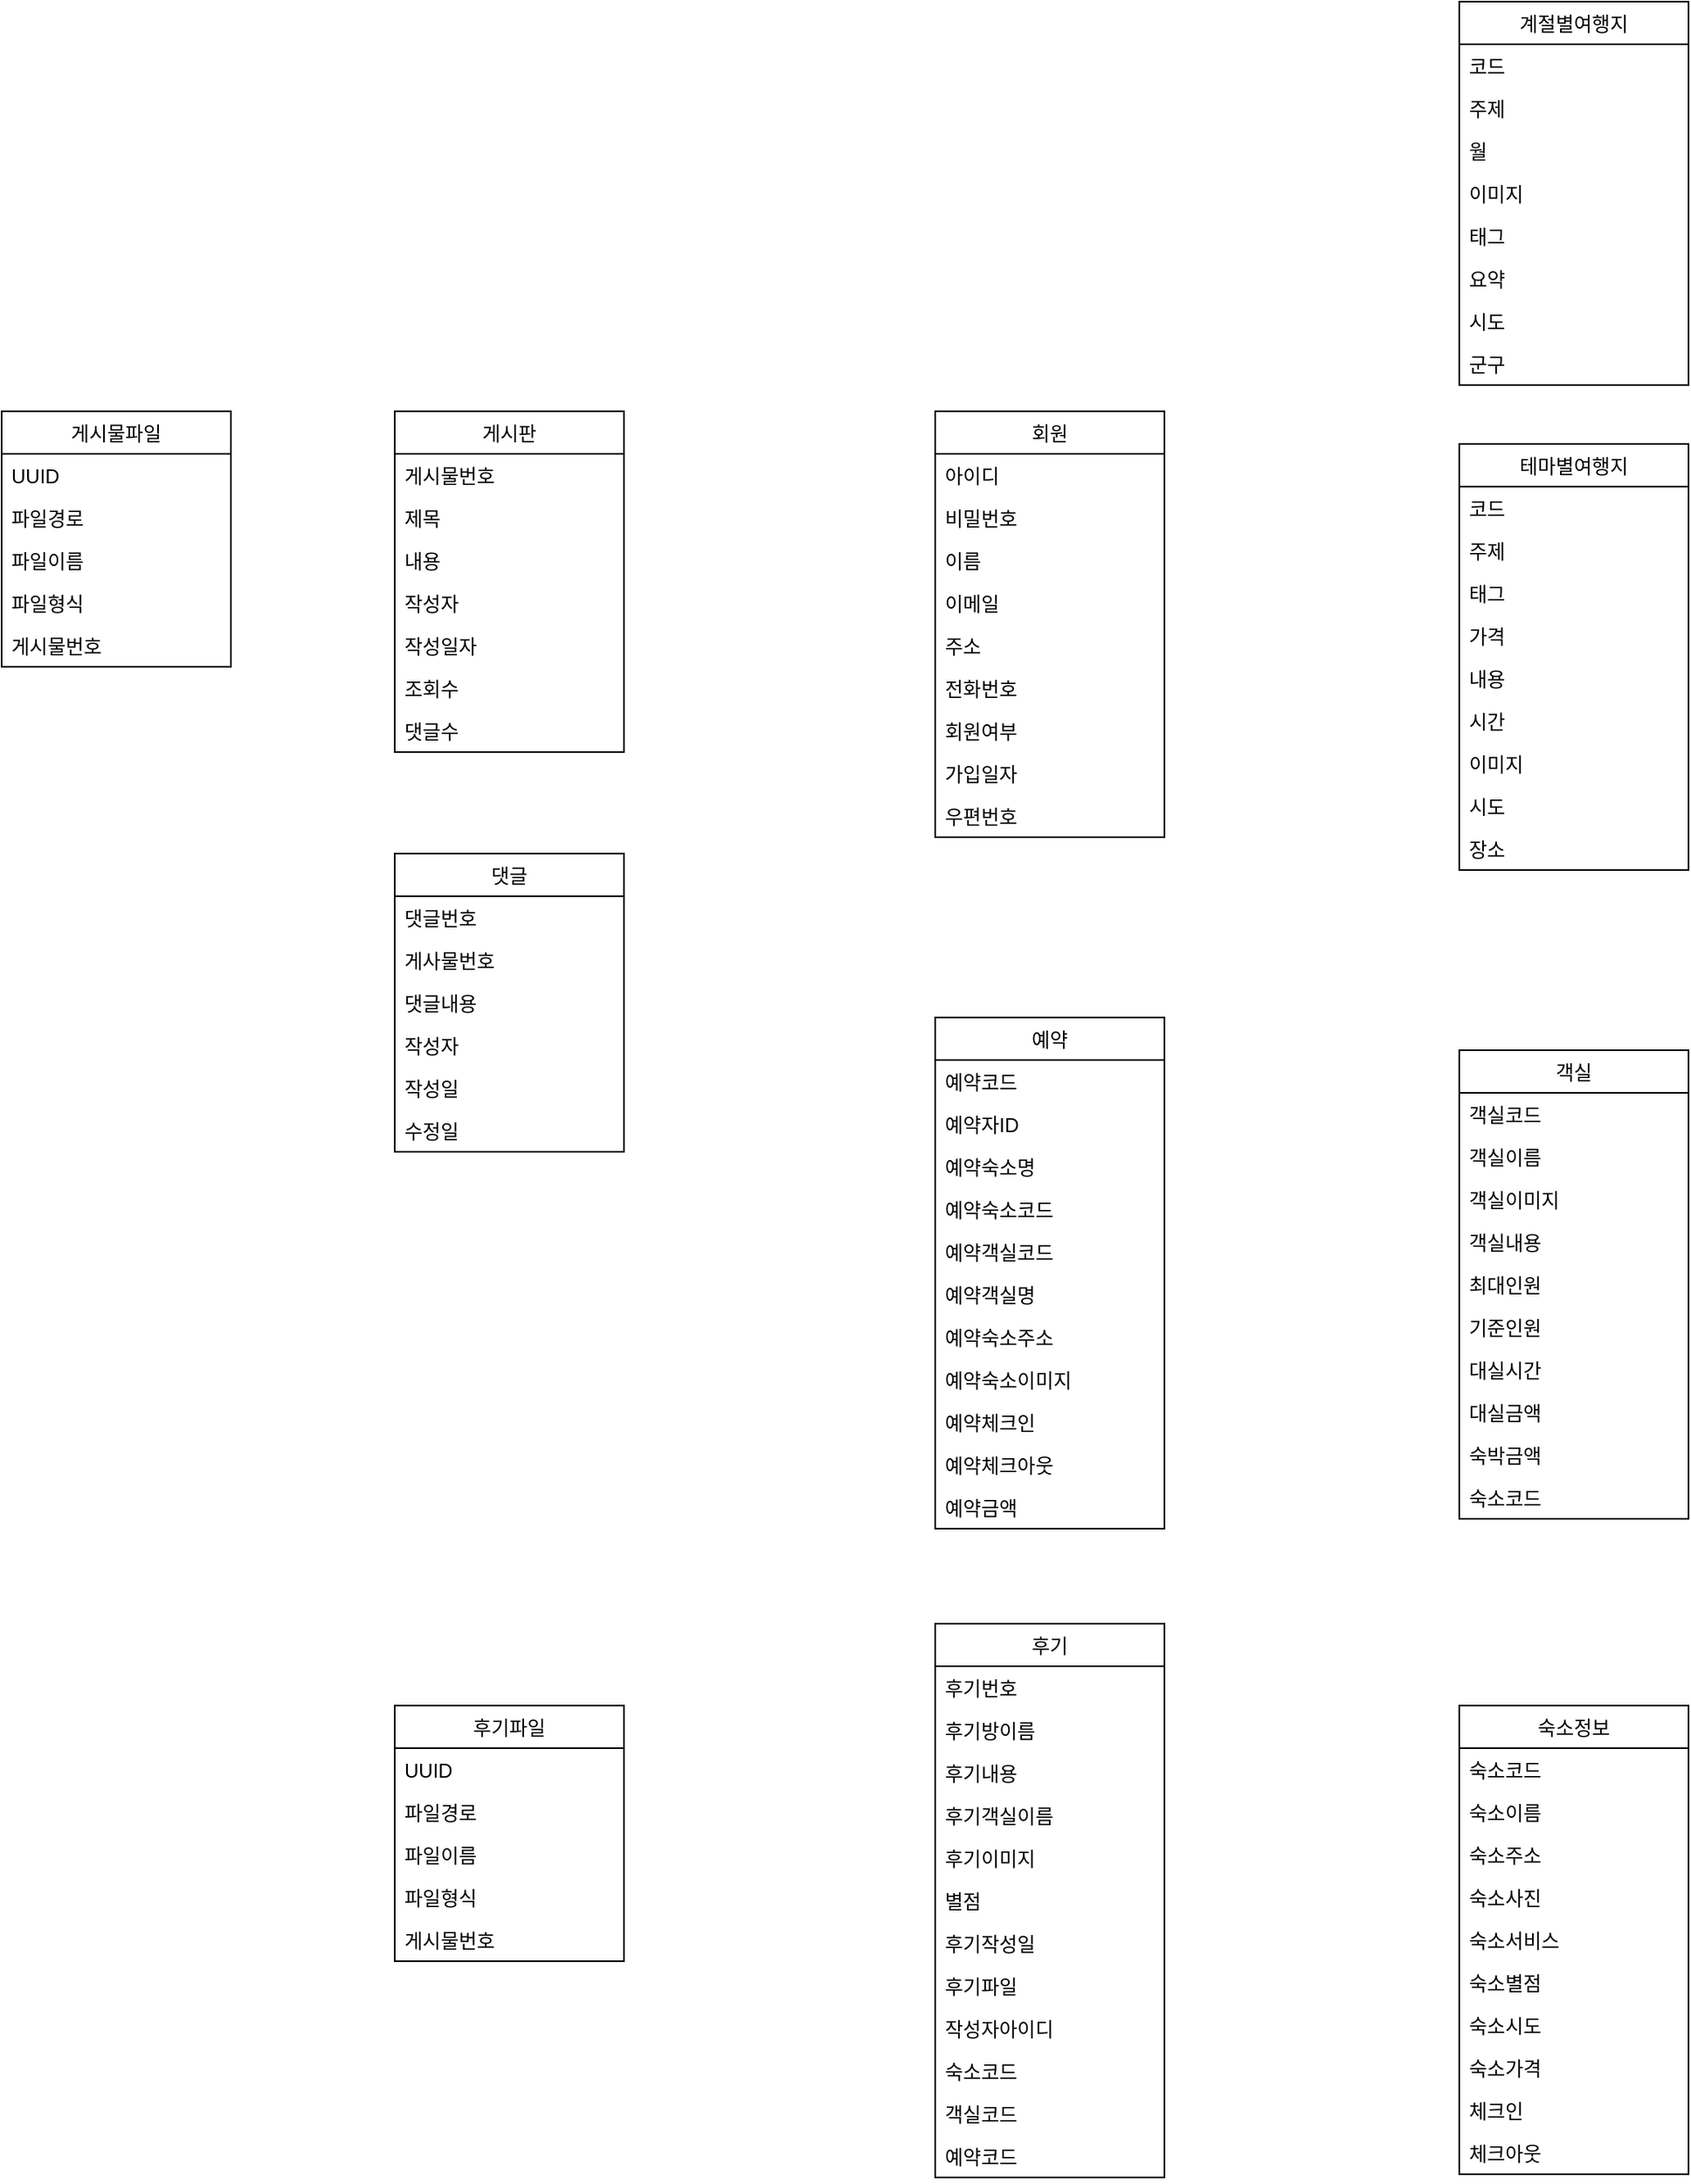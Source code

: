 <mxfile version="14.8.0" type="github">
  <diagram id="C5RBs43oDa-KdzZeNtuy" name="Page-1">
    <mxGraphModel dx="3382" dy="1028" grid="1" gridSize="10" guides="1" tooltips="1" connect="1" arrows="1" fold="1" page="1" pageScale="1" pageWidth="827" pageHeight="1169" math="0" shadow="0">
      <root>
        <mxCell id="WIyWlLk6GJQsqaUBKTNV-0" />
        <mxCell id="WIyWlLk6GJQsqaUBKTNV-1" parent="WIyWlLk6GJQsqaUBKTNV-0" />
        <mxCell id="mSCB-tUNkH2h-TLTgdOb-4" value="회원" style="swimlane;fontStyle=0;childLayout=stackLayout;horizontal=1;startSize=26;horizontalStack=0;resizeParent=1;resizeParentMax=0;resizeLast=0;collapsible=1;marginBottom=0;" vertex="1" parent="WIyWlLk6GJQsqaUBKTNV-1">
          <mxGeometry x="330" y="260" width="140" height="260" as="geometry" />
        </mxCell>
        <mxCell id="mSCB-tUNkH2h-TLTgdOb-6" value="아이디" style="text;strokeColor=none;fillColor=none;align=left;verticalAlign=top;spacingLeft=4;spacingRight=4;overflow=hidden;rotatable=0;points=[[0,0.5],[1,0.5]];portConstraint=eastwest;" vertex="1" parent="mSCB-tUNkH2h-TLTgdOb-4">
          <mxGeometry y="26" width="140" height="26" as="geometry" />
        </mxCell>
        <mxCell id="mSCB-tUNkH2h-TLTgdOb-7" value="비밀번호" style="text;strokeColor=none;fillColor=none;align=left;verticalAlign=top;spacingLeft=4;spacingRight=4;overflow=hidden;rotatable=0;points=[[0,0.5],[1,0.5]];portConstraint=eastwest;" vertex="1" parent="mSCB-tUNkH2h-TLTgdOb-4">
          <mxGeometry y="52" width="140" height="26" as="geometry" />
        </mxCell>
        <mxCell id="mSCB-tUNkH2h-TLTgdOb-8" value="이름" style="text;strokeColor=none;fillColor=none;align=left;verticalAlign=top;spacingLeft=4;spacingRight=4;overflow=hidden;rotatable=0;points=[[0,0.5],[1,0.5]];portConstraint=eastwest;" vertex="1" parent="mSCB-tUNkH2h-TLTgdOb-4">
          <mxGeometry y="78" width="140" height="26" as="geometry" />
        </mxCell>
        <mxCell id="mSCB-tUNkH2h-TLTgdOb-9" value="이메일" style="text;strokeColor=none;fillColor=none;align=left;verticalAlign=top;spacingLeft=4;spacingRight=4;overflow=hidden;rotatable=0;points=[[0,0.5],[1,0.5]];portConstraint=eastwest;" vertex="1" parent="mSCB-tUNkH2h-TLTgdOb-4">
          <mxGeometry y="104" width="140" height="26" as="geometry" />
        </mxCell>
        <mxCell id="mSCB-tUNkH2h-TLTgdOb-10" value="주소" style="text;strokeColor=none;fillColor=none;align=left;verticalAlign=top;spacingLeft=4;spacingRight=4;overflow=hidden;rotatable=0;points=[[0,0.5],[1,0.5]];portConstraint=eastwest;" vertex="1" parent="mSCB-tUNkH2h-TLTgdOb-4">
          <mxGeometry y="130" width="140" height="26" as="geometry" />
        </mxCell>
        <mxCell id="mSCB-tUNkH2h-TLTgdOb-11" value="전화번호" style="text;strokeColor=none;fillColor=none;align=left;verticalAlign=top;spacingLeft=4;spacingRight=4;overflow=hidden;rotatable=0;points=[[0,0.5],[1,0.5]];portConstraint=eastwest;" vertex="1" parent="mSCB-tUNkH2h-TLTgdOb-4">
          <mxGeometry y="156" width="140" height="26" as="geometry" />
        </mxCell>
        <mxCell id="mSCB-tUNkH2h-TLTgdOb-12" value="회원여부" style="text;strokeColor=none;fillColor=none;align=left;verticalAlign=top;spacingLeft=4;spacingRight=4;overflow=hidden;rotatable=0;points=[[0,0.5],[1,0.5]];portConstraint=eastwest;" vertex="1" parent="mSCB-tUNkH2h-TLTgdOb-4">
          <mxGeometry y="182" width="140" height="26" as="geometry" />
        </mxCell>
        <mxCell id="mSCB-tUNkH2h-TLTgdOb-13" value="가입일자" style="text;strokeColor=none;fillColor=none;align=left;verticalAlign=top;spacingLeft=4;spacingRight=4;overflow=hidden;rotatable=0;points=[[0,0.5],[1,0.5]];portConstraint=eastwest;" vertex="1" parent="mSCB-tUNkH2h-TLTgdOb-4">
          <mxGeometry y="208" width="140" height="26" as="geometry" />
        </mxCell>
        <mxCell id="mSCB-tUNkH2h-TLTgdOb-14" value="우편번호" style="text;strokeColor=none;fillColor=none;align=left;verticalAlign=top;spacingLeft=4;spacingRight=4;overflow=hidden;rotatable=0;points=[[0,0.5],[1,0.5]];portConstraint=eastwest;" vertex="1" parent="mSCB-tUNkH2h-TLTgdOb-4">
          <mxGeometry y="234" width="140" height="26" as="geometry" />
        </mxCell>
        <mxCell id="mSCB-tUNkH2h-TLTgdOb-15" value="예약" style="swimlane;fontStyle=0;childLayout=stackLayout;horizontal=1;startSize=26;horizontalStack=0;resizeParent=1;resizeParentMax=0;resizeLast=0;collapsible=1;marginBottom=0;" vertex="1" parent="WIyWlLk6GJQsqaUBKTNV-1">
          <mxGeometry x="330" y="630" width="140" height="312" as="geometry" />
        </mxCell>
        <mxCell id="mSCB-tUNkH2h-TLTgdOb-16" value="예약코드" style="text;strokeColor=none;fillColor=none;align=left;verticalAlign=top;spacingLeft=4;spacingRight=4;overflow=hidden;rotatable=0;points=[[0,0.5],[1,0.5]];portConstraint=eastwest;" vertex="1" parent="mSCB-tUNkH2h-TLTgdOb-15">
          <mxGeometry y="26" width="140" height="26" as="geometry" />
        </mxCell>
        <mxCell id="mSCB-tUNkH2h-TLTgdOb-17" value="예약자ID" style="text;strokeColor=none;fillColor=none;align=left;verticalAlign=top;spacingLeft=4;spacingRight=4;overflow=hidden;rotatable=0;points=[[0,0.5],[1,0.5]];portConstraint=eastwest;" vertex="1" parent="mSCB-tUNkH2h-TLTgdOb-15">
          <mxGeometry y="52" width="140" height="26" as="geometry" />
        </mxCell>
        <mxCell id="mSCB-tUNkH2h-TLTgdOb-18" value="예약숙소명" style="text;strokeColor=none;fillColor=none;align=left;verticalAlign=top;spacingLeft=4;spacingRight=4;overflow=hidden;rotatable=0;points=[[0,0.5],[1,0.5]];portConstraint=eastwest;" vertex="1" parent="mSCB-tUNkH2h-TLTgdOb-15">
          <mxGeometry y="78" width="140" height="26" as="geometry" />
        </mxCell>
        <mxCell id="mSCB-tUNkH2h-TLTgdOb-19" value="예약숙소코드" style="text;strokeColor=none;fillColor=none;align=left;verticalAlign=top;spacingLeft=4;spacingRight=4;overflow=hidden;rotatable=0;points=[[0,0.5],[1,0.5]];portConstraint=eastwest;" vertex="1" parent="mSCB-tUNkH2h-TLTgdOb-15">
          <mxGeometry y="104" width="140" height="26" as="geometry" />
        </mxCell>
        <mxCell id="mSCB-tUNkH2h-TLTgdOb-20" value="예약객실코드" style="text;strokeColor=none;fillColor=none;align=left;verticalAlign=top;spacingLeft=4;spacingRight=4;overflow=hidden;rotatable=0;points=[[0,0.5],[1,0.5]];portConstraint=eastwest;" vertex="1" parent="mSCB-tUNkH2h-TLTgdOb-15">
          <mxGeometry y="130" width="140" height="26" as="geometry" />
        </mxCell>
        <mxCell id="mSCB-tUNkH2h-TLTgdOb-21" value="예약객실명" style="text;strokeColor=none;fillColor=none;align=left;verticalAlign=top;spacingLeft=4;spacingRight=4;overflow=hidden;rotatable=0;points=[[0,0.5],[1,0.5]];portConstraint=eastwest;" vertex="1" parent="mSCB-tUNkH2h-TLTgdOb-15">
          <mxGeometry y="156" width="140" height="26" as="geometry" />
        </mxCell>
        <mxCell id="mSCB-tUNkH2h-TLTgdOb-22" value="예약숙소주소" style="text;strokeColor=none;fillColor=none;align=left;verticalAlign=top;spacingLeft=4;spacingRight=4;overflow=hidden;rotatable=0;points=[[0,0.5],[1,0.5]];portConstraint=eastwest;" vertex="1" parent="mSCB-tUNkH2h-TLTgdOb-15">
          <mxGeometry y="182" width="140" height="26" as="geometry" />
        </mxCell>
        <mxCell id="mSCB-tUNkH2h-TLTgdOb-23" value="예약숙소이미지" style="text;strokeColor=none;fillColor=none;align=left;verticalAlign=top;spacingLeft=4;spacingRight=4;overflow=hidden;rotatable=0;points=[[0,0.5],[1,0.5]];portConstraint=eastwest;" vertex="1" parent="mSCB-tUNkH2h-TLTgdOb-15">
          <mxGeometry y="208" width="140" height="26" as="geometry" />
        </mxCell>
        <mxCell id="mSCB-tUNkH2h-TLTgdOb-24" value="예약체크인" style="text;strokeColor=none;fillColor=none;align=left;verticalAlign=top;spacingLeft=4;spacingRight=4;overflow=hidden;rotatable=0;points=[[0,0.5],[1,0.5]];portConstraint=eastwest;" vertex="1" parent="mSCB-tUNkH2h-TLTgdOb-15">
          <mxGeometry y="234" width="140" height="26" as="geometry" />
        </mxCell>
        <mxCell id="mSCB-tUNkH2h-TLTgdOb-25" value="예약체크아웃" style="text;strokeColor=none;fillColor=none;align=left;verticalAlign=top;spacingLeft=4;spacingRight=4;overflow=hidden;rotatable=0;points=[[0,0.5],[1,0.5]];portConstraint=eastwest;" vertex="1" parent="mSCB-tUNkH2h-TLTgdOb-15">
          <mxGeometry y="260" width="140" height="26" as="geometry" />
        </mxCell>
        <mxCell id="mSCB-tUNkH2h-TLTgdOb-26" value="예약금액" style="text;strokeColor=none;fillColor=none;align=left;verticalAlign=top;spacingLeft=4;spacingRight=4;overflow=hidden;rotatable=0;points=[[0,0.5],[1,0.5]];portConstraint=eastwest;" vertex="1" parent="mSCB-tUNkH2h-TLTgdOb-15">
          <mxGeometry y="286" width="140" height="26" as="geometry" />
        </mxCell>
        <mxCell id="mSCB-tUNkH2h-TLTgdOb-27" value="후기" style="swimlane;fontStyle=0;childLayout=stackLayout;horizontal=1;startSize=26;horizontalStack=0;resizeParent=1;resizeParentMax=0;resizeLast=0;collapsible=1;marginBottom=0;" vertex="1" parent="WIyWlLk6GJQsqaUBKTNV-1">
          <mxGeometry x="330" y="1000" width="140" height="338" as="geometry" />
        </mxCell>
        <mxCell id="mSCB-tUNkH2h-TLTgdOb-28" value="후기번호" style="text;strokeColor=none;fillColor=none;align=left;verticalAlign=top;spacingLeft=4;spacingRight=4;overflow=hidden;rotatable=0;points=[[0,0.5],[1,0.5]];portConstraint=eastwest;" vertex="1" parent="mSCB-tUNkH2h-TLTgdOb-27">
          <mxGeometry y="26" width="140" height="26" as="geometry" />
        </mxCell>
        <mxCell id="mSCB-tUNkH2h-TLTgdOb-29" value="후기방이름" style="text;strokeColor=none;fillColor=none;align=left;verticalAlign=top;spacingLeft=4;spacingRight=4;overflow=hidden;rotatable=0;points=[[0,0.5],[1,0.5]];portConstraint=eastwest;" vertex="1" parent="mSCB-tUNkH2h-TLTgdOb-27">
          <mxGeometry y="52" width="140" height="26" as="geometry" />
        </mxCell>
        <mxCell id="mSCB-tUNkH2h-TLTgdOb-30" value="후기내용" style="text;strokeColor=none;fillColor=none;align=left;verticalAlign=top;spacingLeft=4;spacingRight=4;overflow=hidden;rotatable=0;points=[[0,0.5],[1,0.5]];portConstraint=eastwest;" vertex="1" parent="mSCB-tUNkH2h-TLTgdOb-27">
          <mxGeometry y="78" width="140" height="26" as="geometry" />
        </mxCell>
        <mxCell id="mSCB-tUNkH2h-TLTgdOb-31" value="후기객실이름" style="text;strokeColor=none;fillColor=none;align=left;verticalAlign=top;spacingLeft=4;spacingRight=4;overflow=hidden;rotatable=0;points=[[0,0.5],[1,0.5]];portConstraint=eastwest;" vertex="1" parent="mSCB-tUNkH2h-TLTgdOb-27">
          <mxGeometry y="104" width="140" height="26" as="geometry" />
        </mxCell>
        <mxCell id="mSCB-tUNkH2h-TLTgdOb-32" value="후기이미지" style="text;strokeColor=none;fillColor=none;align=left;verticalAlign=top;spacingLeft=4;spacingRight=4;overflow=hidden;rotatable=0;points=[[0,0.5],[1,0.5]];portConstraint=eastwest;" vertex="1" parent="mSCB-tUNkH2h-TLTgdOb-27">
          <mxGeometry y="130" width="140" height="26" as="geometry" />
        </mxCell>
        <mxCell id="mSCB-tUNkH2h-TLTgdOb-33" value="별점" style="text;strokeColor=none;fillColor=none;align=left;verticalAlign=top;spacingLeft=4;spacingRight=4;overflow=hidden;rotatable=0;points=[[0,0.5],[1,0.5]];portConstraint=eastwest;" vertex="1" parent="mSCB-tUNkH2h-TLTgdOb-27">
          <mxGeometry y="156" width="140" height="26" as="geometry" />
        </mxCell>
        <mxCell id="mSCB-tUNkH2h-TLTgdOb-34" value="후기작성일" style="text;strokeColor=none;fillColor=none;align=left;verticalAlign=top;spacingLeft=4;spacingRight=4;overflow=hidden;rotatable=0;points=[[0,0.5],[1,0.5]];portConstraint=eastwest;" vertex="1" parent="mSCB-tUNkH2h-TLTgdOb-27">
          <mxGeometry y="182" width="140" height="26" as="geometry" />
        </mxCell>
        <mxCell id="mSCB-tUNkH2h-TLTgdOb-35" value="후기파일" style="text;strokeColor=none;fillColor=none;align=left;verticalAlign=top;spacingLeft=4;spacingRight=4;overflow=hidden;rotatable=0;points=[[0,0.5],[1,0.5]];portConstraint=eastwest;" vertex="1" parent="mSCB-tUNkH2h-TLTgdOb-27">
          <mxGeometry y="208" width="140" height="26" as="geometry" />
        </mxCell>
        <mxCell id="mSCB-tUNkH2h-TLTgdOb-36" value="작성자아이디" style="text;strokeColor=none;fillColor=none;align=left;verticalAlign=top;spacingLeft=4;spacingRight=4;overflow=hidden;rotatable=0;points=[[0,0.5],[1,0.5]];portConstraint=eastwest;" vertex="1" parent="mSCB-tUNkH2h-TLTgdOb-27">
          <mxGeometry y="234" width="140" height="26" as="geometry" />
        </mxCell>
        <mxCell id="mSCB-tUNkH2h-TLTgdOb-37" value="숙소코드" style="text;strokeColor=none;fillColor=none;align=left;verticalAlign=top;spacingLeft=4;spacingRight=4;overflow=hidden;rotatable=0;points=[[0,0.5],[1,0.5]];portConstraint=eastwest;" vertex="1" parent="mSCB-tUNkH2h-TLTgdOb-27">
          <mxGeometry y="260" width="140" height="26" as="geometry" />
        </mxCell>
        <mxCell id="mSCB-tUNkH2h-TLTgdOb-38" value="객실코드" style="text;strokeColor=none;fillColor=none;align=left;verticalAlign=top;spacingLeft=4;spacingRight=4;overflow=hidden;rotatable=0;points=[[0,0.5],[1,0.5]];portConstraint=eastwest;" vertex="1" parent="mSCB-tUNkH2h-TLTgdOb-27">
          <mxGeometry y="286" width="140" height="26" as="geometry" />
        </mxCell>
        <mxCell id="mSCB-tUNkH2h-TLTgdOb-39" value="예약코드" style="text;strokeColor=none;fillColor=none;align=left;verticalAlign=top;spacingLeft=4;spacingRight=4;overflow=hidden;rotatable=0;points=[[0,0.5],[1,0.5]];portConstraint=eastwest;" vertex="1" parent="mSCB-tUNkH2h-TLTgdOb-27">
          <mxGeometry y="312" width="140" height="26" as="geometry" />
        </mxCell>
        <mxCell id="mSCB-tUNkH2h-TLTgdOb-40" value="게시판" style="swimlane;fontStyle=0;childLayout=stackLayout;horizontal=1;startSize=26;horizontalStack=0;resizeParent=1;resizeParentMax=0;resizeLast=0;collapsible=1;marginBottom=0;" vertex="1" parent="WIyWlLk6GJQsqaUBKTNV-1">
          <mxGeometry y="260" width="140" height="208" as="geometry" />
        </mxCell>
        <mxCell id="mSCB-tUNkH2h-TLTgdOb-41" value="게시물번호" style="text;strokeColor=none;fillColor=none;align=left;verticalAlign=top;spacingLeft=4;spacingRight=4;overflow=hidden;rotatable=0;points=[[0,0.5],[1,0.5]];portConstraint=eastwest;" vertex="1" parent="mSCB-tUNkH2h-TLTgdOb-40">
          <mxGeometry y="26" width="140" height="26" as="geometry" />
        </mxCell>
        <mxCell id="mSCB-tUNkH2h-TLTgdOb-42" value="제목" style="text;strokeColor=none;fillColor=none;align=left;verticalAlign=top;spacingLeft=4;spacingRight=4;overflow=hidden;rotatable=0;points=[[0,0.5],[1,0.5]];portConstraint=eastwest;" vertex="1" parent="mSCB-tUNkH2h-TLTgdOb-40">
          <mxGeometry y="52" width="140" height="26" as="geometry" />
        </mxCell>
        <mxCell id="mSCB-tUNkH2h-TLTgdOb-47" value="내용" style="text;strokeColor=none;fillColor=none;align=left;verticalAlign=top;spacingLeft=4;spacingRight=4;overflow=hidden;rotatable=0;points=[[0,0.5],[1,0.5]];portConstraint=eastwest;" vertex="1" parent="mSCB-tUNkH2h-TLTgdOb-40">
          <mxGeometry y="78" width="140" height="26" as="geometry" />
        </mxCell>
        <mxCell id="mSCB-tUNkH2h-TLTgdOb-49" value="작성자" style="text;strokeColor=none;fillColor=none;align=left;verticalAlign=top;spacingLeft=4;spacingRight=4;overflow=hidden;rotatable=0;points=[[0,0.5],[1,0.5]];portConstraint=eastwest;" vertex="1" parent="mSCB-tUNkH2h-TLTgdOb-40">
          <mxGeometry y="104" width="140" height="26" as="geometry" />
        </mxCell>
        <mxCell id="mSCB-tUNkH2h-TLTgdOb-48" value="작성일자" style="text;strokeColor=none;fillColor=none;align=left;verticalAlign=top;spacingLeft=4;spacingRight=4;overflow=hidden;rotatable=0;points=[[0,0.5],[1,0.5]];portConstraint=eastwest;" vertex="1" parent="mSCB-tUNkH2h-TLTgdOb-40">
          <mxGeometry y="130" width="140" height="26" as="geometry" />
        </mxCell>
        <mxCell id="mSCB-tUNkH2h-TLTgdOb-43" value="조회수" style="text;strokeColor=none;fillColor=none;align=left;verticalAlign=top;spacingLeft=4;spacingRight=4;overflow=hidden;rotatable=0;points=[[0,0.5],[1,0.5]];portConstraint=eastwest;" vertex="1" parent="mSCB-tUNkH2h-TLTgdOb-40">
          <mxGeometry y="156" width="140" height="26" as="geometry" />
        </mxCell>
        <mxCell id="mSCB-tUNkH2h-TLTgdOb-46" value="댓글수" style="text;strokeColor=none;fillColor=none;align=left;verticalAlign=top;spacingLeft=4;spacingRight=4;overflow=hidden;rotatable=0;points=[[0,0.5],[1,0.5]];portConstraint=eastwest;" vertex="1" parent="mSCB-tUNkH2h-TLTgdOb-40">
          <mxGeometry y="182" width="140" height="26" as="geometry" />
        </mxCell>
        <mxCell id="mSCB-tUNkH2h-TLTgdOb-50" value="댓글" style="swimlane;fontStyle=0;childLayout=stackLayout;horizontal=1;startSize=26;horizontalStack=0;resizeParent=1;resizeParentMax=0;resizeLast=0;collapsible=1;marginBottom=0;" vertex="1" parent="WIyWlLk6GJQsqaUBKTNV-1">
          <mxGeometry y="530" width="140" height="182" as="geometry" />
        </mxCell>
        <mxCell id="mSCB-tUNkH2h-TLTgdOb-51" value="댓글번호" style="text;strokeColor=none;fillColor=none;align=left;verticalAlign=top;spacingLeft=4;spacingRight=4;overflow=hidden;rotatable=0;points=[[0,0.5],[1,0.5]];portConstraint=eastwest;" vertex="1" parent="mSCB-tUNkH2h-TLTgdOb-50">
          <mxGeometry y="26" width="140" height="26" as="geometry" />
        </mxCell>
        <mxCell id="mSCB-tUNkH2h-TLTgdOb-60" value="게사물번호" style="text;strokeColor=none;fillColor=none;align=left;verticalAlign=top;spacingLeft=4;spacingRight=4;overflow=hidden;rotatable=0;points=[[0,0.5],[1,0.5]];portConstraint=eastwest;" vertex="1" parent="mSCB-tUNkH2h-TLTgdOb-50">
          <mxGeometry y="52" width="140" height="26" as="geometry" />
        </mxCell>
        <mxCell id="mSCB-tUNkH2h-TLTgdOb-59" value="댓글내용" style="text;strokeColor=none;fillColor=none;align=left;verticalAlign=top;spacingLeft=4;spacingRight=4;overflow=hidden;rotatable=0;points=[[0,0.5],[1,0.5]];portConstraint=eastwest;" vertex="1" parent="mSCB-tUNkH2h-TLTgdOb-50">
          <mxGeometry y="78" width="140" height="26" as="geometry" />
        </mxCell>
        <mxCell id="mSCB-tUNkH2h-TLTgdOb-52" value="작성자" style="text;strokeColor=none;fillColor=none;align=left;verticalAlign=top;spacingLeft=4;spacingRight=4;overflow=hidden;rotatable=0;points=[[0,0.5],[1,0.5]];portConstraint=eastwest;" vertex="1" parent="mSCB-tUNkH2h-TLTgdOb-50">
          <mxGeometry y="104" width="140" height="26" as="geometry" />
        </mxCell>
        <mxCell id="mSCB-tUNkH2h-TLTgdOb-53" value="작성일" style="text;strokeColor=none;fillColor=none;align=left;verticalAlign=top;spacingLeft=4;spacingRight=4;overflow=hidden;rotatable=0;points=[[0,0.5],[1,0.5]];portConstraint=eastwest;" vertex="1" parent="mSCB-tUNkH2h-TLTgdOb-50">
          <mxGeometry y="130" width="140" height="26" as="geometry" />
        </mxCell>
        <mxCell id="mSCB-tUNkH2h-TLTgdOb-58" value="수정일" style="text;strokeColor=none;fillColor=none;align=left;verticalAlign=top;spacingLeft=4;spacingRight=4;overflow=hidden;rotatable=0;points=[[0,0.5],[1,0.5]];portConstraint=eastwest;" vertex="1" parent="mSCB-tUNkH2h-TLTgdOb-50">
          <mxGeometry y="156" width="140" height="26" as="geometry" />
        </mxCell>
        <mxCell id="mSCB-tUNkH2h-TLTgdOb-54" value="게시물파일" style="swimlane;fontStyle=0;childLayout=stackLayout;horizontal=1;startSize=26;horizontalStack=0;resizeParent=1;resizeParentMax=0;resizeLast=0;collapsible=1;marginBottom=0;" vertex="1" parent="WIyWlLk6GJQsqaUBKTNV-1">
          <mxGeometry x="-240" y="260" width="140" height="156" as="geometry" />
        </mxCell>
        <mxCell id="mSCB-tUNkH2h-TLTgdOb-55" value="UUID" style="text;strokeColor=none;fillColor=none;align=left;verticalAlign=top;spacingLeft=4;spacingRight=4;overflow=hidden;rotatable=0;points=[[0,0.5],[1,0.5]];portConstraint=eastwest;" vertex="1" parent="mSCB-tUNkH2h-TLTgdOb-54">
          <mxGeometry y="26" width="140" height="26" as="geometry" />
        </mxCell>
        <mxCell id="mSCB-tUNkH2h-TLTgdOb-62" value="파일경로" style="text;strokeColor=none;fillColor=none;align=left;verticalAlign=top;spacingLeft=4;spacingRight=4;overflow=hidden;rotatable=0;points=[[0,0.5],[1,0.5]];portConstraint=eastwest;" vertex="1" parent="mSCB-tUNkH2h-TLTgdOb-54">
          <mxGeometry y="52" width="140" height="26" as="geometry" />
        </mxCell>
        <mxCell id="mSCB-tUNkH2h-TLTgdOb-61" value="파일이름" style="text;strokeColor=none;fillColor=none;align=left;verticalAlign=top;spacingLeft=4;spacingRight=4;overflow=hidden;rotatable=0;points=[[0,0.5],[1,0.5]];portConstraint=eastwest;" vertex="1" parent="mSCB-tUNkH2h-TLTgdOb-54">
          <mxGeometry y="78" width="140" height="26" as="geometry" />
        </mxCell>
        <mxCell id="mSCB-tUNkH2h-TLTgdOb-56" value="파일형식" style="text;strokeColor=none;fillColor=none;align=left;verticalAlign=top;spacingLeft=4;spacingRight=4;overflow=hidden;rotatable=0;points=[[0,0.5],[1,0.5]];portConstraint=eastwest;" vertex="1" parent="mSCB-tUNkH2h-TLTgdOb-54">
          <mxGeometry y="104" width="140" height="26" as="geometry" />
        </mxCell>
        <mxCell id="mSCB-tUNkH2h-TLTgdOb-57" value="게시물번호" style="text;strokeColor=none;fillColor=none;align=left;verticalAlign=top;spacingLeft=4;spacingRight=4;overflow=hidden;rotatable=0;points=[[0,0.5],[1,0.5]];portConstraint=eastwest;" vertex="1" parent="mSCB-tUNkH2h-TLTgdOb-54">
          <mxGeometry y="130" width="140" height="26" as="geometry" />
        </mxCell>
        <mxCell id="mSCB-tUNkH2h-TLTgdOb-63" value="숙소정보" style="swimlane;fontStyle=0;childLayout=stackLayout;horizontal=1;startSize=26;horizontalStack=0;resizeParent=1;resizeParentMax=0;resizeLast=0;collapsible=1;marginBottom=0;" vertex="1" parent="WIyWlLk6GJQsqaUBKTNV-1">
          <mxGeometry x="650" y="1050" width="140" height="286" as="geometry" />
        </mxCell>
        <mxCell id="mSCB-tUNkH2h-TLTgdOb-64" value="숙소코드" style="text;strokeColor=none;fillColor=none;align=left;verticalAlign=top;spacingLeft=4;spacingRight=4;overflow=hidden;rotatable=0;points=[[0,0.5],[1,0.5]];portConstraint=eastwest;" vertex="1" parent="mSCB-tUNkH2h-TLTgdOb-63">
          <mxGeometry y="26" width="140" height="26" as="geometry" />
        </mxCell>
        <mxCell id="mSCB-tUNkH2h-TLTgdOb-67" value="숙소이름" style="text;strokeColor=none;fillColor=none;align=left;verticalAlign=top;spacingLeft=4;spacingRight=4;overflow=hidden;rotatable=0;points=[[0,0.5],[1,0.5]];portConstraint=eastwest;" vertex="1" parent="mSCB-tUNkH2h-TLTgdOb-63">
          <mxGeometry y="52" width="140" height="26" as="geometry" />
        </mxCell>
        <mxCell id="mSCB-tUNkH2h-TLTgdOb-68" value="숙소주소" style="text;strokeColor=none;fillColor=none;align=left;verticalAlign=top;spacingLeft=4;spacingRight=4;overflow=hidden;rotatable=0;points=[[0,0.5],[1,0.5]];portConstraint=eastwest;" vertex="1" parent="mSCB-tUNkH2h-TLTgdOb-63">
          <mxGeometry y="78" width="140" height="26" as="geometry" />
        </mxCell>
        <mxCell id="mSCB-tUNkH2h-TLTgdOb-65" value="숙소사진" style="text;strokeColor=none;fillColor=none;align=left;verticalAlign=top;spacingLeft=4;spacingRight=4;overflow=hidden;rotatable=0;points=[[0,0.5],[1,0.5]];portConstraint=eastwest;" vertex="1" parent="mSCB-tUNkH2h-TLTgdOb-63">
          <mxGeometry y="104" width="140" height="26" as="geometry" />
        </mxCell>
        <mxCell id="mSCB-tUNkH2h-TLTgdOb-66" value="숙소서비스" style="text;strokeColor=none;fillColor=none;align=left;verticalAlign=top;spacingLeft=4;spacingRight=4;overflow=hidden;rotatable=0;points=[[0,0.5],[1,0.5]];portConstraint=eastwest;" vertex="1" parent="mSCB-tUNkH2h-TLTgdOb-63">
          <mxGeometry y="130" width="140" height="26" as="geometry" />
        </mxCell>
        <mxCell id="mSCB-tUNkH2h-TLTgdOb-69" value="숙소별점" style="text;strokeColor=none;fillColor=none;align=left;verticalAlign=top;spacingLeft=4;spacingRight=4;overflow=hidden;rotatable=0;points=[[0,0.5],[1,0.5]];portConstraint=eastwest;" vertex="1" parent="mSCB-tUNkH2h-TLTgdOb-63">
          <mxGeometry y="156" width="140" height="26" as="geometry" />
        </mxCell>
        <mxCell id="mSCB-tUNkH2h-TLTgdOb-70" value="숙소시도" style="text;strokeColor=none;fillColor=none;align=left;verticalAlign=top;spacingLeft=4;spacingRight=4;overflow=hidden;rotatable=0;points=[[0,0.5],[1,0.5]];portConstraint=eastwest;" vertex="1" parent="mSCB-tUNkH2h-TLTgdOb-63">
          <mxGeometry y="182" width="140" height="26" as="geometry" />
        </mxCell>
        <mxCell id="mSCB-tUNkH2h-TLTgdOb-71" value="숙소가격" style="text;strokeColor=none;fillColor=none;align=left;verticalAlign=top;spacingLeft=4;spacingRight=4;overflow=hidden;rotatable=0;points=[[0,0.5],[1,0.5]];portConstraint=eastwest;" vertex="1" parent="mSCB-tUNkH2h-TLTgdOb-63">
          <mxGeometry y="208" width="140" height="26" as="geometry" />
        </mxCell>
        <mxCell id="mSCB-tUNkH2h-TLTgdOb-72" value="체크인" style="text;strokeColor=none;fillColor=none;align=left;verticalAlign=top;spacingLeft=4;spacingRight=4;overflow=hidden;rotatable=0;points=[[0,0.5],[1,0.5]];portConstraint=eastwest;" vertex="1" parent="mSCB-tUNkH2h-TLTgdOb-63">
          <mxGeometry y="234" width="140" height="26" as="geometry" />
        </mxCell>
        <mxCell id="mSCB-tUNkH2h-TLTgdOb-73" value="체크아웃" style="text;strokeColor=none;fillColor=none;align=left;verticalAlign=top;spacingLeft=4;spacingRight=4;overflow=hidden;rotatable=0;points=[[0,0.5],[1,0.5]];portConstraint=eastwest;" vertex="1" parent="mSCB-tUNkH2h-TLTgdOb-63">
          <mxGeometry y="260" width="140" height="26" as="geometry" />
        </mxCell>
        <mxCell id="mSCB-tUNkH2h-TLTgdOb-74" value="객실" style="swimlane;fontStyle=0;childLayout=stackLayout;horizontal=1;startSize=26;horizontalStack=0;resizeParent=1;resizeParentMax=0;resizeLast=0;collapsible=1;marginBottom=0;" vertex="1" parent="WIyWlLk6GJQsqaUBKTNV-1">
          <mxGeometry x="650" y="650" width="140" height="286" as="geometry" />
        </mxCell>
        <mxCell id="mSCB-tUNkH2h-TLTgdOb-75" value="객실코드" style="text;strokeColor=none;fillColor=none;align=left;verticalAlign=top;spacingLeft=4;spacingRight=4;overflow=hidden;rotatable=0;points=[[0,0.5],[1,0.5]];portConstraint=eastwest;" vertex="1" parent="mSCB-tUNkH2h-TLTgdOb-74">
          <mxGeometry y="26" width="140" height="26" as="geometry" />
        </mxCell>
        <mxCell id="mSCB-tUNkH2h-TLTgdOb-76" value="객실이름" style="text;strokeColor=none;fillColor=none;align=left;verticalAlign=top;spacingLeft=4;spacingRight=4;overflow=hidden;rotatable=0;points=[[0,0.5],[1,0.5]];portConstraint=eastwest;" vertex="1" parent="mSCB-tUNkH2h-TLTgdOb-74">
          <mxGeometry y="52" width="140" height="26" as="geometry" />
        </mxCell>
        <mxCell id="mSCB-tUNkH2h-TLTgdOb-77" value="객실이미지" style="text;strokeColor=none;fillColor=none;align=left;verticalAlign=top;spacingLeft=4;spacingRight=4;overflow=hidden;rotatable=0;points=[[0,0.5],[1,0.5]];portConstraint=eastwest;" vertex="1" parent="mSCB-tUNkH2h-TLTgdOb-74">
          <mxGeometry y="78" width="140" height="26" as="geometry" />
        </mxCell>
        <mxCell id="mSCB-tUNkH2h-TLTgdOb-78" value="객실내용" style="text;strokeColor=none;fillColor=none;align=left;verticalAlign=top;spacingLeft=4;spacingRight=4;overflow=hidden;rotatable=0;points=[[0,0.5],[1,0.5]];portConstraint=eastwest;" vertex="1" parent="mSCB-tUNkH2h-TLTgdOb-74">
          <mxGeometry y="104" width="140" height="26" as="geometry" />
        </mxCell>
        <mxCell id="mSCB-tUNkH2h-TLTgdOb-79" value="최대인원" style="text;strokeColor=none;fillColor=none;align=left;verticalAlign=top;spacingLeft=4;spacingRight=4;overflow=hidden;rotatable=0;points=[[0,0.5],[1,0.5]];portConstraint=eastwest;" vertex="1" parent="mSCB-tUNkH2h-TLTgdOb-74">
          <mxGeometry y="130" width="140" height="26" as="geometry" />
        </mxCell>
        <mxCell id="mSCB-tUNkH2h-TLTgdOb-80" value="기준인원" style="text;strokeColor=none;fillColor=none;align=left;verticalAlign=top;spacingLeft=4;spacingRight=4;overflow=hidden;rotatable=0;points=[[0,0.5],[1,0.5]];portConstraint=eastwest;" vertex="1" parent="mSCB-tUNkH2h-TLTgdOb-74">
          <mxGeometry y="156" width="140" height="26" as="geometry" />
        </mxCell>
        <mxCell id="mSCB-tUNkH2h-TLTgdOb-81" value="대실시간" style="text;strokeColor=none;fillColor=none;align=left;verticalAlign=top;spacingLeft=4;spacingRight=4;overflow=hidden;rotatable=0;points=[[0,0.5],[1,0.5]];portConstraint=eastwest;" vertex="1" parent="mSCB-tUNkH2h-TLTgdOb-74">
          <mxGeometry y="182" width="140" height="26" as="geometry" />
        </mxCell>
        <mxCell id="mSCB-tUNkH2h-TLTgdOb-82" value="대실금액" style="text;strokeColor=none;fillColor=none;align=left;verticalAlign=top;spacingLeft=4;spacingRight=4;overflow=hidden;rotatable=0;points=[[0,0.5],[1,0.5]];portConstraint=eastwest;" vertex="1" parent="mSCB-tUNkH2h-TLTgdOb-74">
          <mxGeometry y="208" width="140" height="26" as="geometry" />
        </mxCell>
        <mxCell id="mSCB-tUNkH2h-TLTgdOb-83" value="숙박금액" style="text;strokeColor=none;fillColor=none;align=left;verticalAlign=top;spacingLeft=4;spacingRight=4;overflow=hidden;rotatable=0;points=[[0,0.5],[1,0.5]];portConstraint=eastwest;" vertex="1" parent="mSCB-tUNkH2h-TLTgdOb-74">
          <mxGeometry y="234" width="140" height="26" as="geometry" />
        </mxCell>
        <mxCell id="mSCB-tUNkH2h-TLTgdOb-84" value="숙소코드" style="text;strokeColor=none;fillColor=none;align=left;verticalAlign=top;spacingLeft=4;spacingRight=4;overflow=hidden;rotatable=0;points=[[0,0.5],[1,0.5]];portConstraint=eastwest;" vertex="1" parent="mSCB-tUNkH2h-TLTgdOb-74">
          <mxGeometry y="260" width="140" height="26" as="geometry" />
        </mxCell>
        <mxCell id="mSCB-tUNkH2h-TLTgdOb-85" value="계절별여행지" style="swimlane;fontStyle=0;childLayout=stackLayout;horizontal=1;startSize=26;horizontalStack=0;resizeParent=1;resizeParentMax=0;resizeLast=0;collapsible=1;marginBottom=0;" vertex="1" parent="WIyWlLk6GJQsqaUBKTNV-1">
          <mxGeometry x="650" y="10" width="140" height="234" as="geometry" />
        </mxCell>
        <mxCell id="mSCB-tUNkH2h-TLTgdOb-86" value="코드" style="text;strokeColor=none;fillColor=none;align=left;verticalAlign=top;spacingLeft=4;spacingRight=4;overflow=hidden;rotatable=0;points=[[0,0.5],[1,0.5]];portConstraint=eastwest;" vertex="1" parent="mSCB-tUNkH2h-TLTgdOb-85">
          <mxGeometry y="26" width="140" height="26" as="geometry" />
        </mxCell>
        <mxCell id="mSCB-tUNkH2h-TLTgdOb-87" value="주제" style="text;strokeColor=none;fillColor=none;align=left;verticalAlign=top;spacingLeft=4;spacingRight=4;overflow=hidden;rotatable=0;points=[[0,0.5],[1,0.5]];portConstraint=eastwest;" vertex="1" parent="mSCB-tUNkH2h-TLTgdOb-85">
          <mxGeometry y="52" width="140" height="26" as="geometry" />
        </mxCell>
        <mxCell id="mSCB-tUNkH2h-TLTgdOb-88" value="월" style="text;strokeColor=none;fillColor=none;align=left;verticalAlign=top;spacingLeft=4;spacingRight=4;overflow=hidden;rotatable=0;points=[[0,0.5],[1,0.5]];portConstraint=eastwest;" vertex="1" parent="mSCB-tUNkH2h-TLTgdOb-85">
          <mxGeometry y="78" width="140" height="26" as="geometry" />
        </mxCell>
        <mxCell id="mSCB-tUNkH2h-TLTgdOb-99" value="이미지" style="text;strokeColor=none;fillColor=none;align=left;verticalAlign=top;spacingLeft=4;spacingRight=4;overflow=hidden;rotatable=0;points=[[0,0.5],[1,0.5]];portConstraint=eastwest;" vertex="1" parent="mSCB-tUNkH2h-TLTgdOb-85">
          <mxGeometry y="104" width="140" height="26" as="geometry" />
        </mxCell>
        <mxCell id="mSCB-tUNkH2h-TLTgdOb-100" value="태그" style="text;strokeColor=none;fillColor=none;align=left;verticalAlign=top;spacingLeft=4;spacingRight=4;overflow=hidden;rotatable=0;points=[[0,0.5],[1,0.5]];portConstraint=eastwest;" vertex="1" parent="mSCB-tUNkH2h-TLTgdOb-85">
          <mxGeometry y="130" width="140" height="26" as="geometry" />
        </mxCell>
        <mxCell id="mSCB-tUNkH2h-TLTgdOb-101" value="요약" style="text;strokeColor=none;fillColor=none;align=left;verticalAlign=top;spacingLeft=4;spacingRight=4;overflow=hidden;rotatable=0;points=[[0,0.5],[1,0.5]];portConstraint=eastwest;" vertex="1" parent="mSCB-tUNkH2h-TLTgdOb-85">
          <mxGeometry y="156" width="140" height="26" as="geometry" />
        </mxCell>
        <mxCell id="mSCB-tUNkH2h-TLTgdOb-102" value="시도" style="text;strokeColor=none;fillColor=none;align=left;verticalAlign=top;spacingLeft=4;spacingRight=4;overflow=hidden;rotatable=0;points=[[0,0.5],[1,0.5]];portConstraint=eastwest;" vertex="1" parent="mSCB-tUNkH2h-TLTgdOb-85">
          <mxGeometry y="182" width="140" height="26" as="geometry" />
        </mxCell>
        <mxCell id="mSCB-tUNkH2h-TLTgdOb-103" value="군구" style="text;strokeColor=none;fillColor=none;align=left;verticalAlign=top;spacingLeft=4;spacingRight=4;overflow=hidden;rotatable=0;points=[[0,0.5],[1,0.5]];portConstraint=eastwest;" vertex="1" parent="mSCB-tUNkH2h-TLTgdOb-85">
          <mxGeometry y="208" width="140" height="26" as="geometry" />
        </mxCell>
        <mxCell id="mSCB-tUNkH2h-TLTgdOb-89" value="테마별여행지" style="swimlane;fontStyle=0;childLayout=stackLayout;horizontal=1;startSize=26;horizontalStack=0;resizeParent=1;resizeParentMax=0;resizeLast=0;collapsible=1;marginBottom=0;" vertex="1" parent="WIyWlLk6GJQsqaUBKTNV-1">
          <mxGeometry x="650" y="280" width="140" height="260" as="geometry" />
        </mxCell>
        <mxCell id="mSCB-tUNkH2h-TLTgdOb-90" value="코드" style="text;strokeColor=none;fillColor=none;align=left;verticalAlign=top;spacingLeft=4;spacingRight=4;overflow=hidden;rotatable=0;points=[[0,0.5],[1,0.5]];portConstraint=eastwest;" vertex="1" parent="mSCB-tUNkH2h-TLTgdOb-89">
          <mxGeometry y="26" width="140" height="26" as="geometry" />
        </mxCell>
        <mxCell id="mSCB-tUNkH2h-TLTgdOb-91" value="주제" style="text;strokeColor=none;fillColor=none;align=left;verticalAlign=top;spacingLeft=4;spacingRight=4;overflow=hidden;rotatable=0;points=[[0,0.5],[1,0.5]];portConstraint=eastwest;" vertex="1" parent="mSCB-tUNkH2h-TLTgdOb-89">
          <mxGeometry y="52" width="140" height="26" as="geometry" />
        </mxCell>
        <mxCell id="mSCB-tUNkH2h-TLTgdOb-92" value="태그" style="text;strokeColor=none;fillColor=none;align=left;verticalAlign=top;spacingLeft=4;spacingRight=4;overflow=hidden;rotatable=0;points=[[0,0.5],[1,0.5]];portConstraint=eastwest;" vertex="1" parent="mSCB-tUNkH2h-TLTgdOb-89">
          <mxGeometry y="78" width="140" height="26" as="geometry" />
        </mxCell>
        <mxCell id="mSCB-tUNkH2h-TLTgdOb-104" value="가격" style="text;strokeColor=none;fillColor=none;align=left;verticalAlign=top;spacingLeft=4;spacingRight=4;overflow=hidden;rotatable=0;points=[[0,0.5],[1,0.5]];portConstraint=eastwest;" vertex="1" parent="mSCB-tUNkH2h-TLTgdOb-89">
          <mxGeometry y="104" width="140" height="26" as="geometry" />
        </mxCell>
        <mxCell id="mSCB-tUNkH2h-TLTgdOb-105" value="내용" style="text;strokeColor=none;fillColor=none;align=left;verticalAlign=top;spacingLeft=4;spacingRight=4;overflow=hidden;rotatable=0;points=[[0,0.5],[1,0.5]];portConstraint=eastwest;" vertex="1" parent="mSCB-tUNkH2h-TLTgdOb-89">
          <mxGeometry y="130" width="140" height="26" as="geometry" />
        </mxCell>
        <mxCell id="mSCB-tUNkH2h-TLTgdOb-106" value="시간" style="text;strokeColor=none;fillColor=none;align=left;verticalAlign=top;spacingLeft=4;spacingRight=4;overflow=hidden;rotatable=0;points=[[0,0.5],[1,0.5]];portConstraint=eastwest;" vertex="1" parent="mSCB-tUNkH2h-TLTgdOb-89">
          <mxGeometry y="156" width="140" height="26" as="geometry" />
        </mxCell>
        <mxCell id="mSCB-tUNkH2h-TLTgdOb-107" value="이미지" style="text;strokeColor=none;fillColor=none;align=left;verticalAlign=top;spacingLeft=4;spacingRight=4;overflow=hidden;rotatable=0;points=[[0,0.5],[1,0.5]];portConstraint=eastwest;" vertex="1" parent="mSCB-tUNkH2h-TLTgdOb-89">
          <mxGeometry y="182" width="140" height="26" as="geometry" />
        </mxCell>
        <mxCell id="mSCB-tUNkH2h-TLTgdOb-108" value="시도" style="text;strokeColor=none;fillColor=none;align=left;verticalAlign=top;spacingLeft=4;spacingRight=4;overflow=hidden;rotatable=0;points=[[0,0.5],[1,0.5]];portConstraint=eastwest;" vertex="1" parent="mSCB-tUNkH2h-TLTgdOb-89">
          <mxGeometry y="208" width="140" height="26" as="geometry" />
        </mxCell>
        <mxCell id="mSCB-tUNkH2h-TLTgdOb-109" value="장소" style="text;strokeColor=none;fillColor=none;align=left;verticalAlign=top;spacingLeft=4;spacingRight=4;overflow=hidden;rotatable=0;points=[[0,0.5],[1,0.5]];portConstraint=eastwest;" vertex="1" parent="mSCB-tUNkH2h-TLTgdOb-89">
          <mxGeometry y="234" width="140" height="26" as="geometry" />
        </mxCell>
        <mxCell id="mSCB-tUNkH2h-TLTgdOb-93" value="후기파일" style="swimlane;fontStyle=0;childLayout=stackLayout;horizontal=1;startSize=26;horizontalStack=0;resizeParent=1;resizeParentMax=0;resizeLast=0;collapsible=1;marginBottom=0;" vertex="1" parent="WIyWlLk6GJQsqaUBKTNV-1">
          <mxGeometry y="1050" width="140" height="156" as="geometry" />
        </mxCell>
        <mxCell id="mSCB-tUNkH2h-TLTgdOb-94" value="UUID" style="text;strokeColor=none;fillColor=none;align=left;verticalAlign=top;spacingLeft=4;spacingRight=4;overflow=hidden;rotatable=0;points=[[0,0.5],[1,0.5]];portConstraint=eastwest;" vertex="1" parent="mSCB-tUNkH2h-TLTgdOb-93">
          <mxGeometry y="26" width="140" height="26" as="geometry" />
        </mxCell>
        <mxCell id="mSCB-tUNkH2h-TLTgdOb-95" value="파일경로" style="text;strokeColor=none;fillColor=none;align=left;verticalAlign=top;spacingLeft=4;spacingRight=4;overflow=hidden;rotatable=0;points=[[0,0.5],[1,0.5]];portConstraint=eastwest;" vertex="1" parent="mSCB-tUNkH2h-TLTgdOb-93">
          <mxGeometry y="52" width="140" height="26" as="geometry" />
        </mxCell>
        <mxCell id="mSCB-tUNkH2h-TLTgdOb-96" value="파일이름" style="text;strokeColor=none;fillColor=none;align=left;verticalAlign=top;spacingLeft=4;spacingRight=4;overflow=hidden;rotatable=0;points=[[0,0.5],[1,0.5]];portConstraint=eastwest;" vertex="1" parent="mSCB-tUNkH2h-TLTgdOb-93">
          <mxGeometry y="78" width="140" height="26" as="geometry" />
        </mxCell>
        <mxCell id="mSCB-tUNkH2h-TLTgdOb-97" value="파일형식" style="text;strokeColor=none;fillColor=none;align=left;verticalAlign=top;spacingLeft=4;spacingRight=4;overflow=hidden;rotatable=0;points=[[0,0.5],[1,0.5]];portConstraint=eastwest;" vertex="1" parent="mSCB-tUNkH2h-TLTgdOb-93">
          <mxGeometry y="104" width="140" height="26" as="geometry" />
        </mxCell>
        <mxCell id="mSCB-tUNkH2h-TLTgdOb-98" value="게시물번호" style="text;strokeColor=none;fillColor=none;align=left;verticalAlign=top;spacingLeft=4;spacingRight=4;overflow=hidden;rotatable=0;points=[[0,0.5],[1,0.5]];portConstraint=eastwest;" vertex="1" parent="mSCB-tUNkH2h-TLTgdOb-93">
          <mxGeometry y="130" width="140" height="26" as="geometry" />
        </mxCell>
      </root>
    </mxGraphModel>
  </diagram>
</mxfile>
